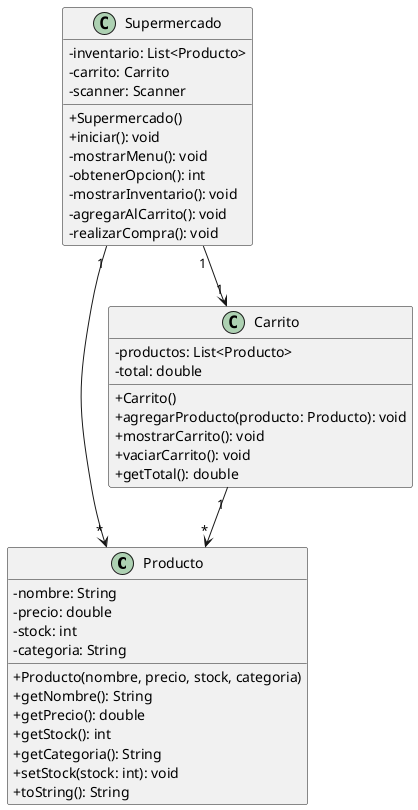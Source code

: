 @startuml
' Diagrama de Clases
skinparam classAttributeIconSize 0

class Producto {
  -nombre: String
  -precio: double
  -stock: int
  -categoria: String
  +Producto(nombre, precio, stock, categoria)
  +getNombre(): String
  +getPrecio(): double
  +getStock(): int
  +getCategoria(): String
  +setStock(stock: int): void
  +toString(): String
}

class Carrito {
  -productos: List<Producto>
  -total: double
  +Carrito()
  +agregarProducto(producto: Producto): void
  +mostrarCarrito(): void
  +vaciarCarrito(): void
  +getTotal(): double
}

class Supermercado {
  -inventario: List<Producto>
  -carrito: Carrito
  -scanner: Scanner
  +Supermercado()
  +iniciar(): void
  -mostrarMenu(): void
  -obtenerOpcion(): int
  -mostrarInventario(): void
  -agregarAlCarrito(): void
  -realizarCompra(): void
}

Supermercado "1" --> "1" Carrito
Supermercado "1" --> "*" Producto
Carrito "1" --> "*" Producto
@enduml

@startuml
' Diagrama de Casos de Uso
left to right direction
skinparam packageStyle rectangle

actor Usuario

rectangle "Supermercado Virtual" {
  usecase "Ver Inventario" as UC1
  usecase "Agregar al Carrito" as UC2
  usecase "Ver Carrito" as UC3
  usecase "Realizar Compra" as UC4
  usecase "Vaciar Carrito" as UC5
  usecase "Salir del Sistema" as UC6
}

Usuario --> UC1
Usuario --> UC2
Usuario --> UC3
Usuario --> UC4
Usuario --> UC5
Usuario --> UC6
@enduml

@startuml
' Diagrama de Secuencia
actor Usuario
participant "Supermercado" as S
participant "Carrito" as C
participant "Producto" as P

Usuario -> S: Iniciar Sesión
S -> S: Mostrar Menú
Usuario -> S: Seleccionar "Agregar al Carrito"
S -> S: Mostrar Inventario
Usuario -> S: Seleccionar Producto
S -> P: Verificar Stock
P --> S: Stock Disponible
S -> C: Agregar Producto
C -> P: Actualizar Stock
C --> S: Confirmar Agregado
S --> Usuario: Mostrar Mensaje de Éxito
@enduml

@startuml
' Diagrama de Estados
[*] --> Disponible
Disponible --> EnCarrito: Agregar al Carrito
EnCarrito --> Disponible: Remover del Carrito
EnCarrito --> Vendido: Realizar Compra
Vendido --> [*]
Disponible --> Agotado: Stock = 0
Agotado --> Disponible: Reponer Stock
@enduml

@startuml
' Diagrama de Componentes
package "Interfaz de Usuario" {
  [Supermercado] as S
}

package "Lógica de Negocio" {
  [Carrito] as C
  [Producto] as P
}

S --> C
S --> P
C --> P
@enduml

@startuml
' Diagrama de Actividad
start
:Mostrar Menú;
if (Selección Usuario) then (Ver Inventario)
  :Mostrar Productos;
else if (Agregar al Carrito)
  :Seleccionar Producto;
  if (Verificar Stock) then (Disponible)
    :Agregar al Carrito;
  else (No Disponible)
    :Mostrar Error;
  endif
else if (Ver Carrito)
  :Mostrar Contenido;
else if (Realizar Compra)
  :Confirmar Compra;
  :Actualizar Inventario;
  :Vaciar Carrito;
else (Salir)
  stop
endif
:Volver al Menú;
stop
@enduml 